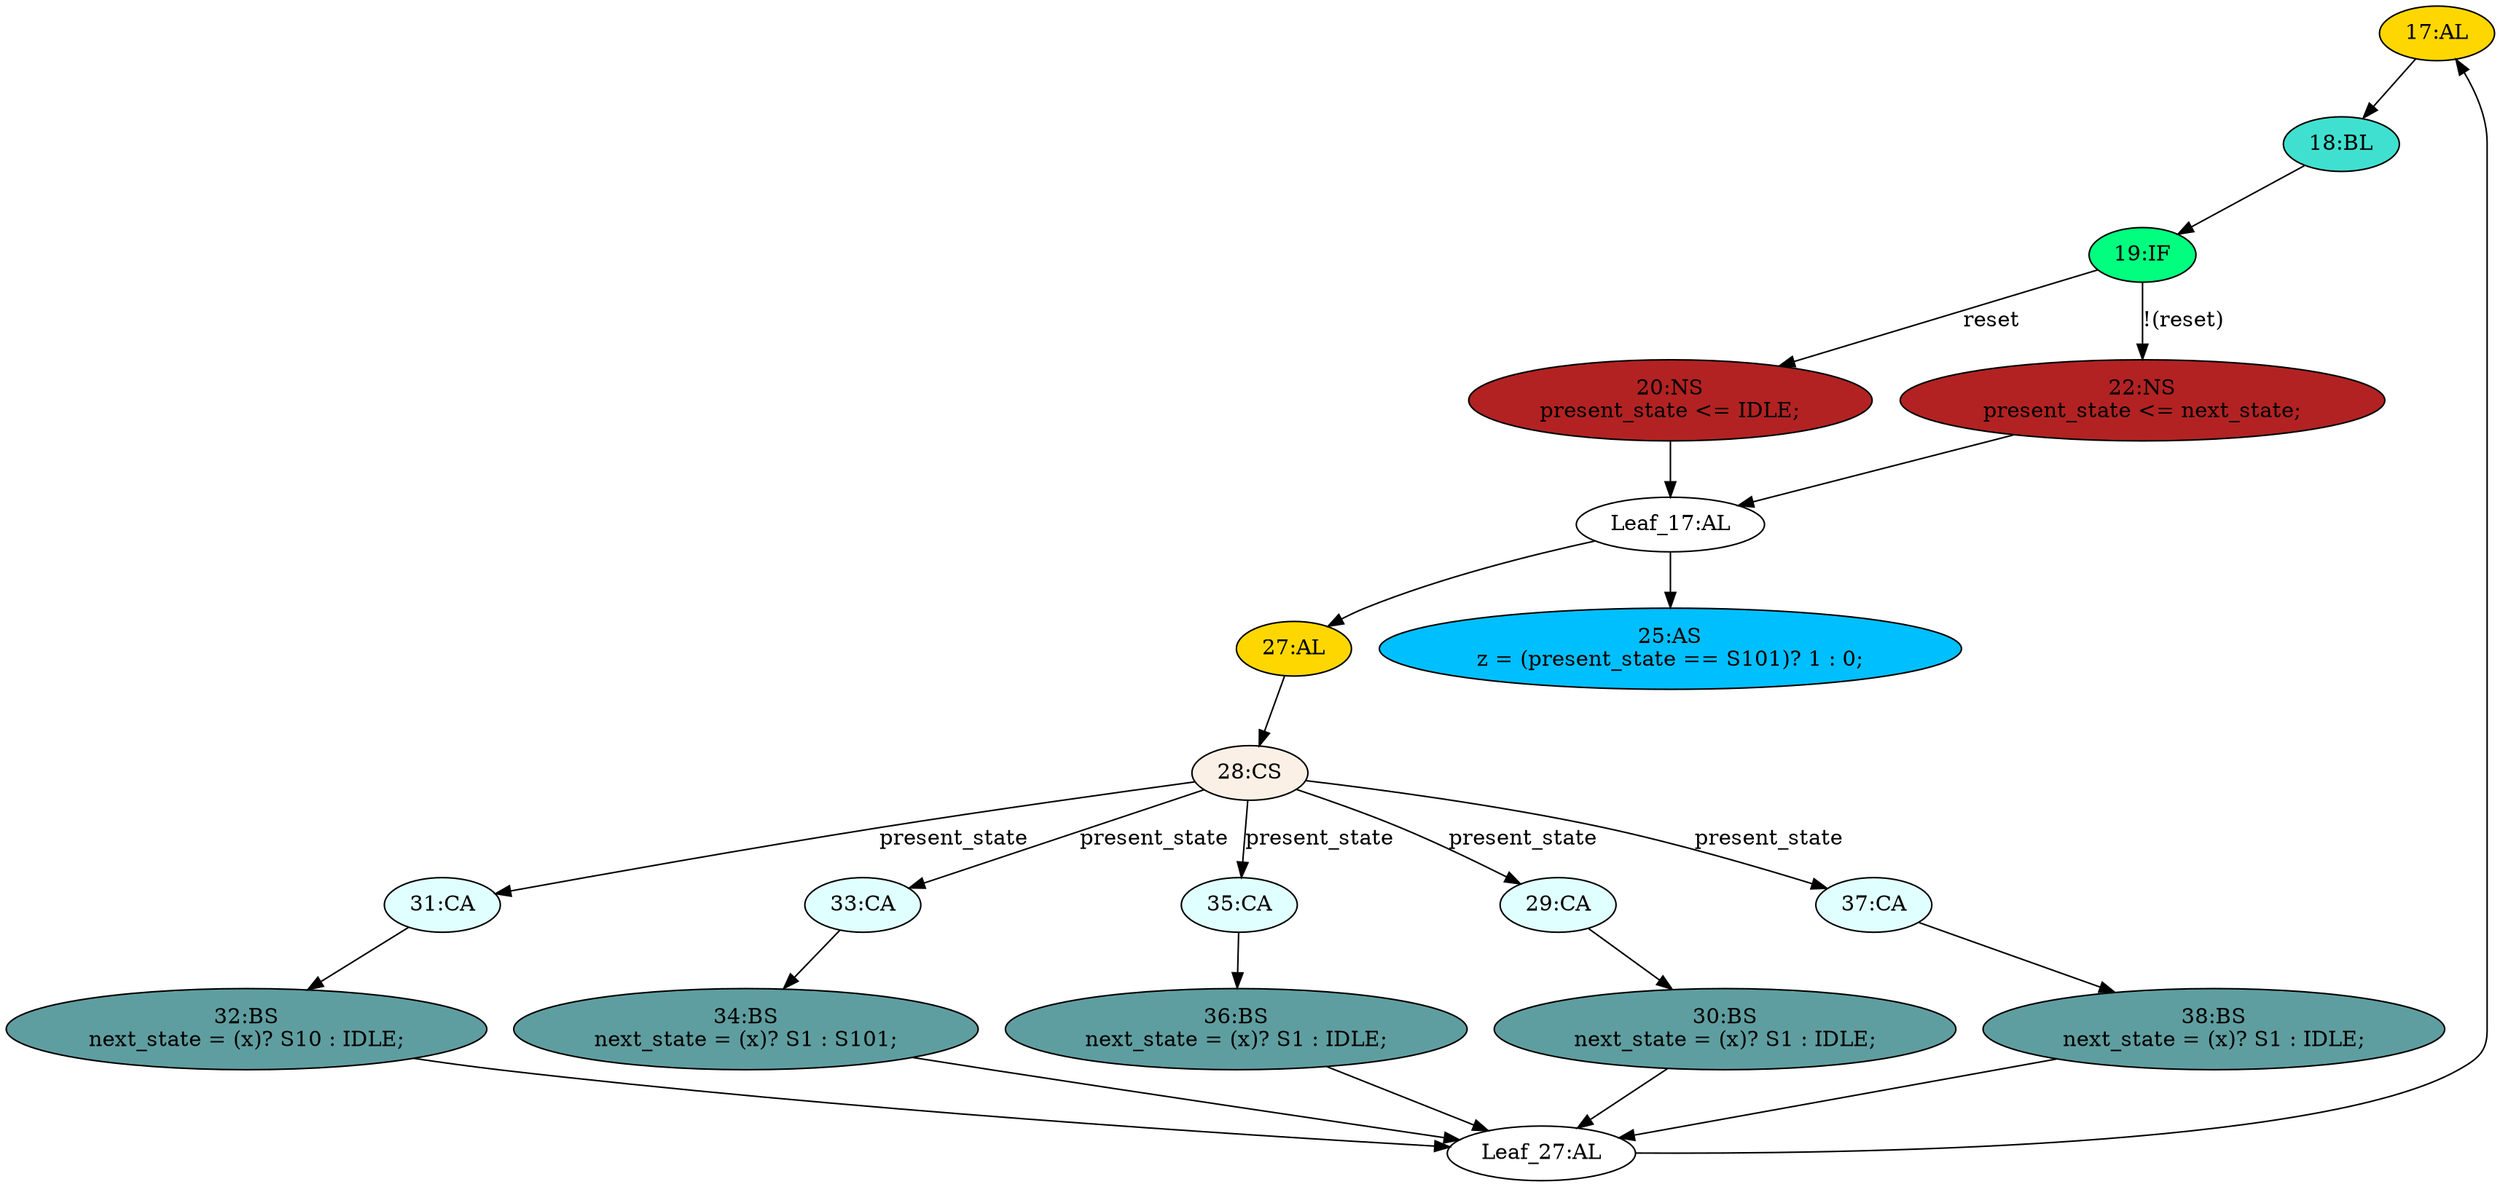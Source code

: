 strict digraph "compose( ,  )" {
	node [label="\N"];
	"17:AL"	[ast="<pyverilog.vparser.ast.Always object at 0x7f344e924e10>",
		clk_sens=True,
		fillcolor=gold,
		label="17:AL",
		sens="['clk']",
		statements="[]",
		style=filled,
		typ=Always,
		use_var="['reset', 'next_state']"];
	"18:BL"	[ast="<pyverilog.vparser.ast.Block object at 0x7f344e924210>",
		fillcolor=turquoise,
		label="18:BL",
		statements="[]",
		style=filled,
		typ=Block];
	"17:AL" -> "18:BL"	[cond="[]",
		lineno=None];
	"34:BS"	[ast="<pyverilog.vparser.ast.BlockingSubstitution object at 0x7f344e598d10>",
		fillcolor=cadetblue,
		label="34:BS
next_state = (x)? S1 : S101;",
		statements="[<pyverilog.vparser.ast.BlockingSubstitution object at 0x7f344e598d10>]",
		style=filled,
		typ=BlockingSubstitution];
	"Leaf_27:AL"	[def_var="['next_state']",
		label="Leaf_27:AL"];
	"34:BS" -> "Leaf_27:AL"	[cond="[]",
		lineno=None];
	"31:CA"	[ast="<pyverilog.vparser.ast.Case object at 0x7f344e9aa1d0>",
		fillcolor=lightcyan,
		label="31:CA",
		statements="[]",
		style=filled,
		typ=Case];
	"32:BS"	[ast="<pyverilog.vparser.ast.BlockingSubstitution object at 0x7f344e9aad90>",
		fillcolor=cadetblue,
		label="32:BS
next_state = (x)? S10 : IDLE;",
		statements="[<pyverilog.vparser.ast.BlockingSubstitution object at 0x7f344e9aad90>]",
		style=filled,
		typ=BlockingSubstitution];
	"31:CA" -> "32:BS"	[cond="[]",
		lineno=None];
	"19:IF"	[ast="<pyverilog.vparser.ast.IfStatement object at 0x7f344e932150>",
		fillcolor=springgreen,
		label="19:IF",
		statements="[]",
		style=filled,
		typ=IfStatement];
	"20:NS"	[ast="<pyverilog.vparser.ast.NonblockingSubstitution object at 0x7f344e8cecd0>",
		fillcolor=firebrick,
		label="20:NS
present_state <= IDLE;",
		statements="[<pyverilog.vparser.ast.NonblockingSubstitution object at 0x7f344e8cecd0>]",
		style=filled,
		typ=NonblockingSubstitution];
	"19:IF" -> "20:NS"	[cond="['reset']",
		label=reset,
		lineno=19];
	"22:NS"	[ast="<pyverilog.vparser.ast.NonblockingSubstitution object at 0x7f344e932650>",
		fillcolor=firebrick,
		label="22:NS
present_state <= next_state;",
		statements="[<pyverilog.vparser.ast.NonblockingSubstitution object at 0x7f344e932650>]",
		style=filled,
		typ=NonblockingSubstitution];
	"19:IF" -> "22:NS"	[cond="['reset']",
		label="!(reset)",
		lineno=19];
	"38:BS"	[ast="<pyverilog.vparser.ast.BlockingSubstitution object at 0x7f344e598390>",
		fillcolor=cadetblue,
		label="38:BS
next_state = (x)? S1 : IDLE;",
		statements="[<pyverilog.vparser.ast.BlockingSubstitution object at 0x7f344e598390>]",
		style=filled,
		typ=BlockingSubstitution];
	"38:BS" -> "Leaf_27:AL"	[cond="[]",
		lineno=None];
	"32:BS" -> "Leaf_27:AL"	[cond="[]",
		lineno=None];
	"18:BL" -> "19:IF"	[cond="[]",
		lineno=None];
	"Leaf_17:AL"	[def_var="['present_state']",
		label="Leaf_17:AL"];
	"20:NS" -> "Leaf_17:AL"	[cond="[]",
		lineno=None];
	"30:BS"	[ast="<pyverilog.vparser.ast.BlockingSubstitution object at 0x7f3452a85d10>",
		fillcolor=cadetblue,
		label="30:BS
next_state = (x)? S1 : IDLE;",
		statements="[<pyverilog.vparser.ast.BlockingSubstitution object at 0x7f3452a85d10>]",
		style=filled,
		typ=BlockingSubstitution];
	"30:BS" -> "Leaf_27:AL"	[cond="[]",
		lineno=None];
	"27:AL"	[ast="<pyverilog.vparser.ast.Always object at 0x7f344e927150>",
		clk_sens=False,
		fillcolor=gold,
		label="27:AL",
		sens="['x', 'IDLE', 'S101']",
		statements="[]",
		style=filled,
		typ=Always,
		use_var="['x', 'IDLE', 'S101', 'present_state']"];
	"28:CS"	[ast="<pyverilog.vparser.ast.CaseStatement object at 0x7f344e598290>",
		fillcolor=linen,
		label="28:CS",
		statements="[]",
		style=filled,
		typ=CaseStatement];
	"27:AL" -> "28:CS"	[cond="[]",
		lineno=None];
	"28:CS" -> "31:CA"	[cond="['present_state']",
		label=present_state,
		lineno=28];
	"33:CA"	[ast="<pyverilog.vparser.ast.Case object at 0x7f344e946550>",
		fillcolor=lightcyan,
		label="33:CA",
		statements="[]",
		style=filled,
		typ=Case];
	"28:CS" -> "33:CA"	[cond="['present_state']",
		label=present_state,
		lineno=28];
	"35:CA"	[ast="<pyverilog.vparser.ast.Case object at 0x7f344e598610>",
		fillcolor=lightcyan,
		label="35:CA",
		statements="[]",
		style=filled,
		typ=Case];
	"28:CS" -> "35:CA"	[cond="['present_state']",
		label=present_state,
		lineno=28];
	"29:CA"	[ast="<pyverilog.vparser.ast.Case object at 0x7f344e927950>",
		fillcolor=lightcyan,
		label="29:CA",
		statements="[]",
		style=filled,
		typ=Case];
	"28:CS" -> "29:CA"	[cond="['present_state']",
		label=present_state,
		lineno=28];
	"37:CA"	[ast="<pyverilog.vparser.ast.Case object at 0x7f344e598b50>",
		fillcolor=lightcyan,
		label="37:CA",
		statements="[]",
		style=filled,
		typ=Case];
	"28:CS" -> "37:CA"	[cond="['present_state']",
		label=present_state,
		lineno=28];
	"36:BS"	[ast="<pyverilog.vparser.ast.BlockingSubstitution object at 0x7f344e598d90>",
		fillcolor=cadetblue,
		label="36:BS
next_state = (x)? S1 : IDLE;",
		statements="[<pyverilog.vparser.ast.BlockingSubstitution object at 0x7f344e598d90>]",
		style=filled,
		typ=BlockingSubstitution];
	"36:BS" -> "Leaf_27:AL"	[cond="[]",
		lineno=None];
	"33:CA" -> "34:BS"	[cond="[]",
		lineno=None];
	"35:CA" -> "36:BS"	[cond="[]",
		lineno=None];
	"Leaf_27:AL" -> "17:AL";
	"22:NS" -> "Leaf_17:AL"	[cond="[]",
		lineno=None];
	"Leaf_17:AL" -> "27:AL";
	"25:AS"	[ast="<pyverilog.vparser.ast.Assign object at 0x7f344e927e90>",
		def_var="['z']",
		fillcolor=deepskyblue,
		label="25:AS
z = (present_state == S101)? 1 : 0;",
		statements="[]",
		style=filled,
		typ=Assign,
		use_var="['present_state']"];
	"Leaf_17:AL" -> "25:AS";
	"29:CA" -> "30:BS"	[cond="[]",
		lineno=None];
	"37:CA" -> "38:BS"	[cond="[]",
		lineno=None];
}
